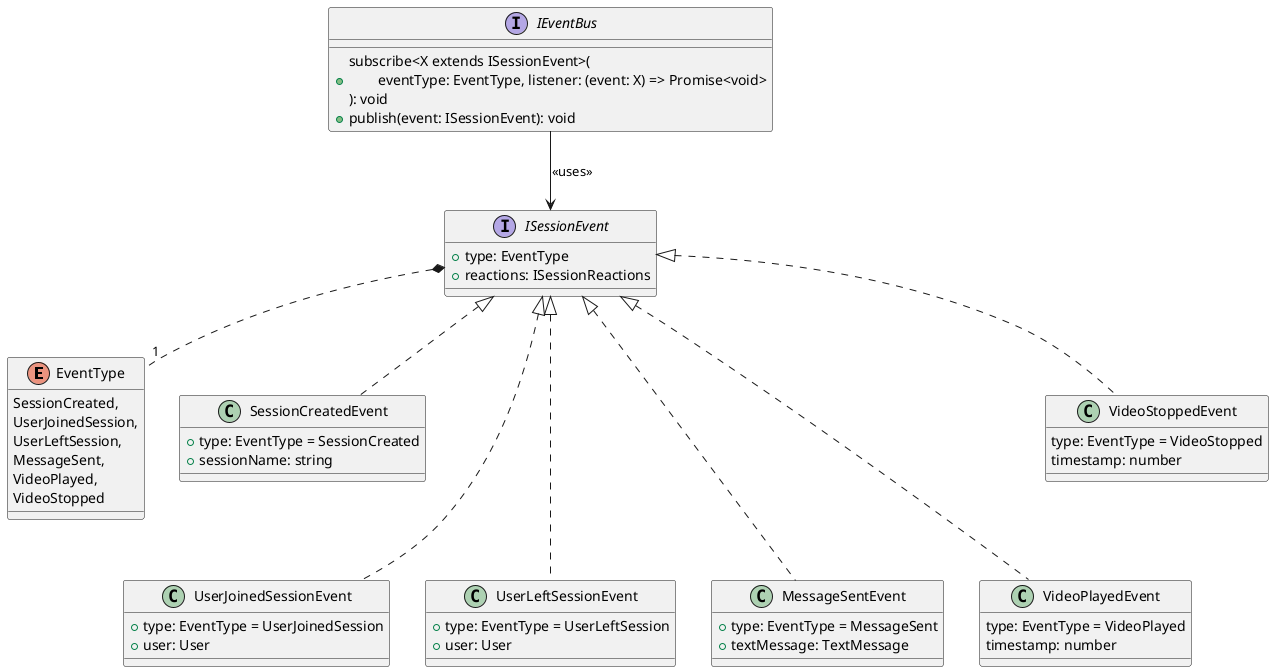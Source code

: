 @startuml

enum EventType {
    SessionCreated,
    UserJoinedSession,
    UserLeftSession,
    MessageSent,
    VideoPlayed,
    VideoStopped
}

interface ISessionEvent {
    + type: EventType
    + reactions: ISessionReactions
}

ISessionEvent *.. "1" EventType

interface IEventBus {
    + subscribe<X extends ISessionEvent>(\n\teventType: EventType, listener: (event: X) => Promise<void>\n): void
    + publish(event: ISessionEvent): void
}

IEventBus --> ISessionEvent: <<uses>>

class SessionCreatedEvent {
    + type: EventType = SessionCreated
    + sessionName: string
}
ISessionEvent <|.. SessionCreatedEvent

class UserJoinedSessionEvent {
    + type: EventType = UserJoinedSession
    + user: User
}
ISessionEvent <|... UserJoinedSessionEvent


class UserLeftSessionEvent  {
    + type: EventType = UserLeftSession
    + user: User
}
ISessionEvent <|... UserLeftSessionEvent

class MessageSentEvent  {
    + type: EventType = MessageSent
    + textMessage: TextMessage
}
ISessionEvent <|... MessageSentEvent


class VideoPlayedEvent  {
   type: EventType = VideoPlayed
   timestamp: number
}
ISessionEvent <|... VideoPlayedEvent

class VideoStoppedEvent  {
   type: EventType = VideoStopped
   timestamp: number
}
ISessionEvent <|.. VideoStoppedEvent

@enduml